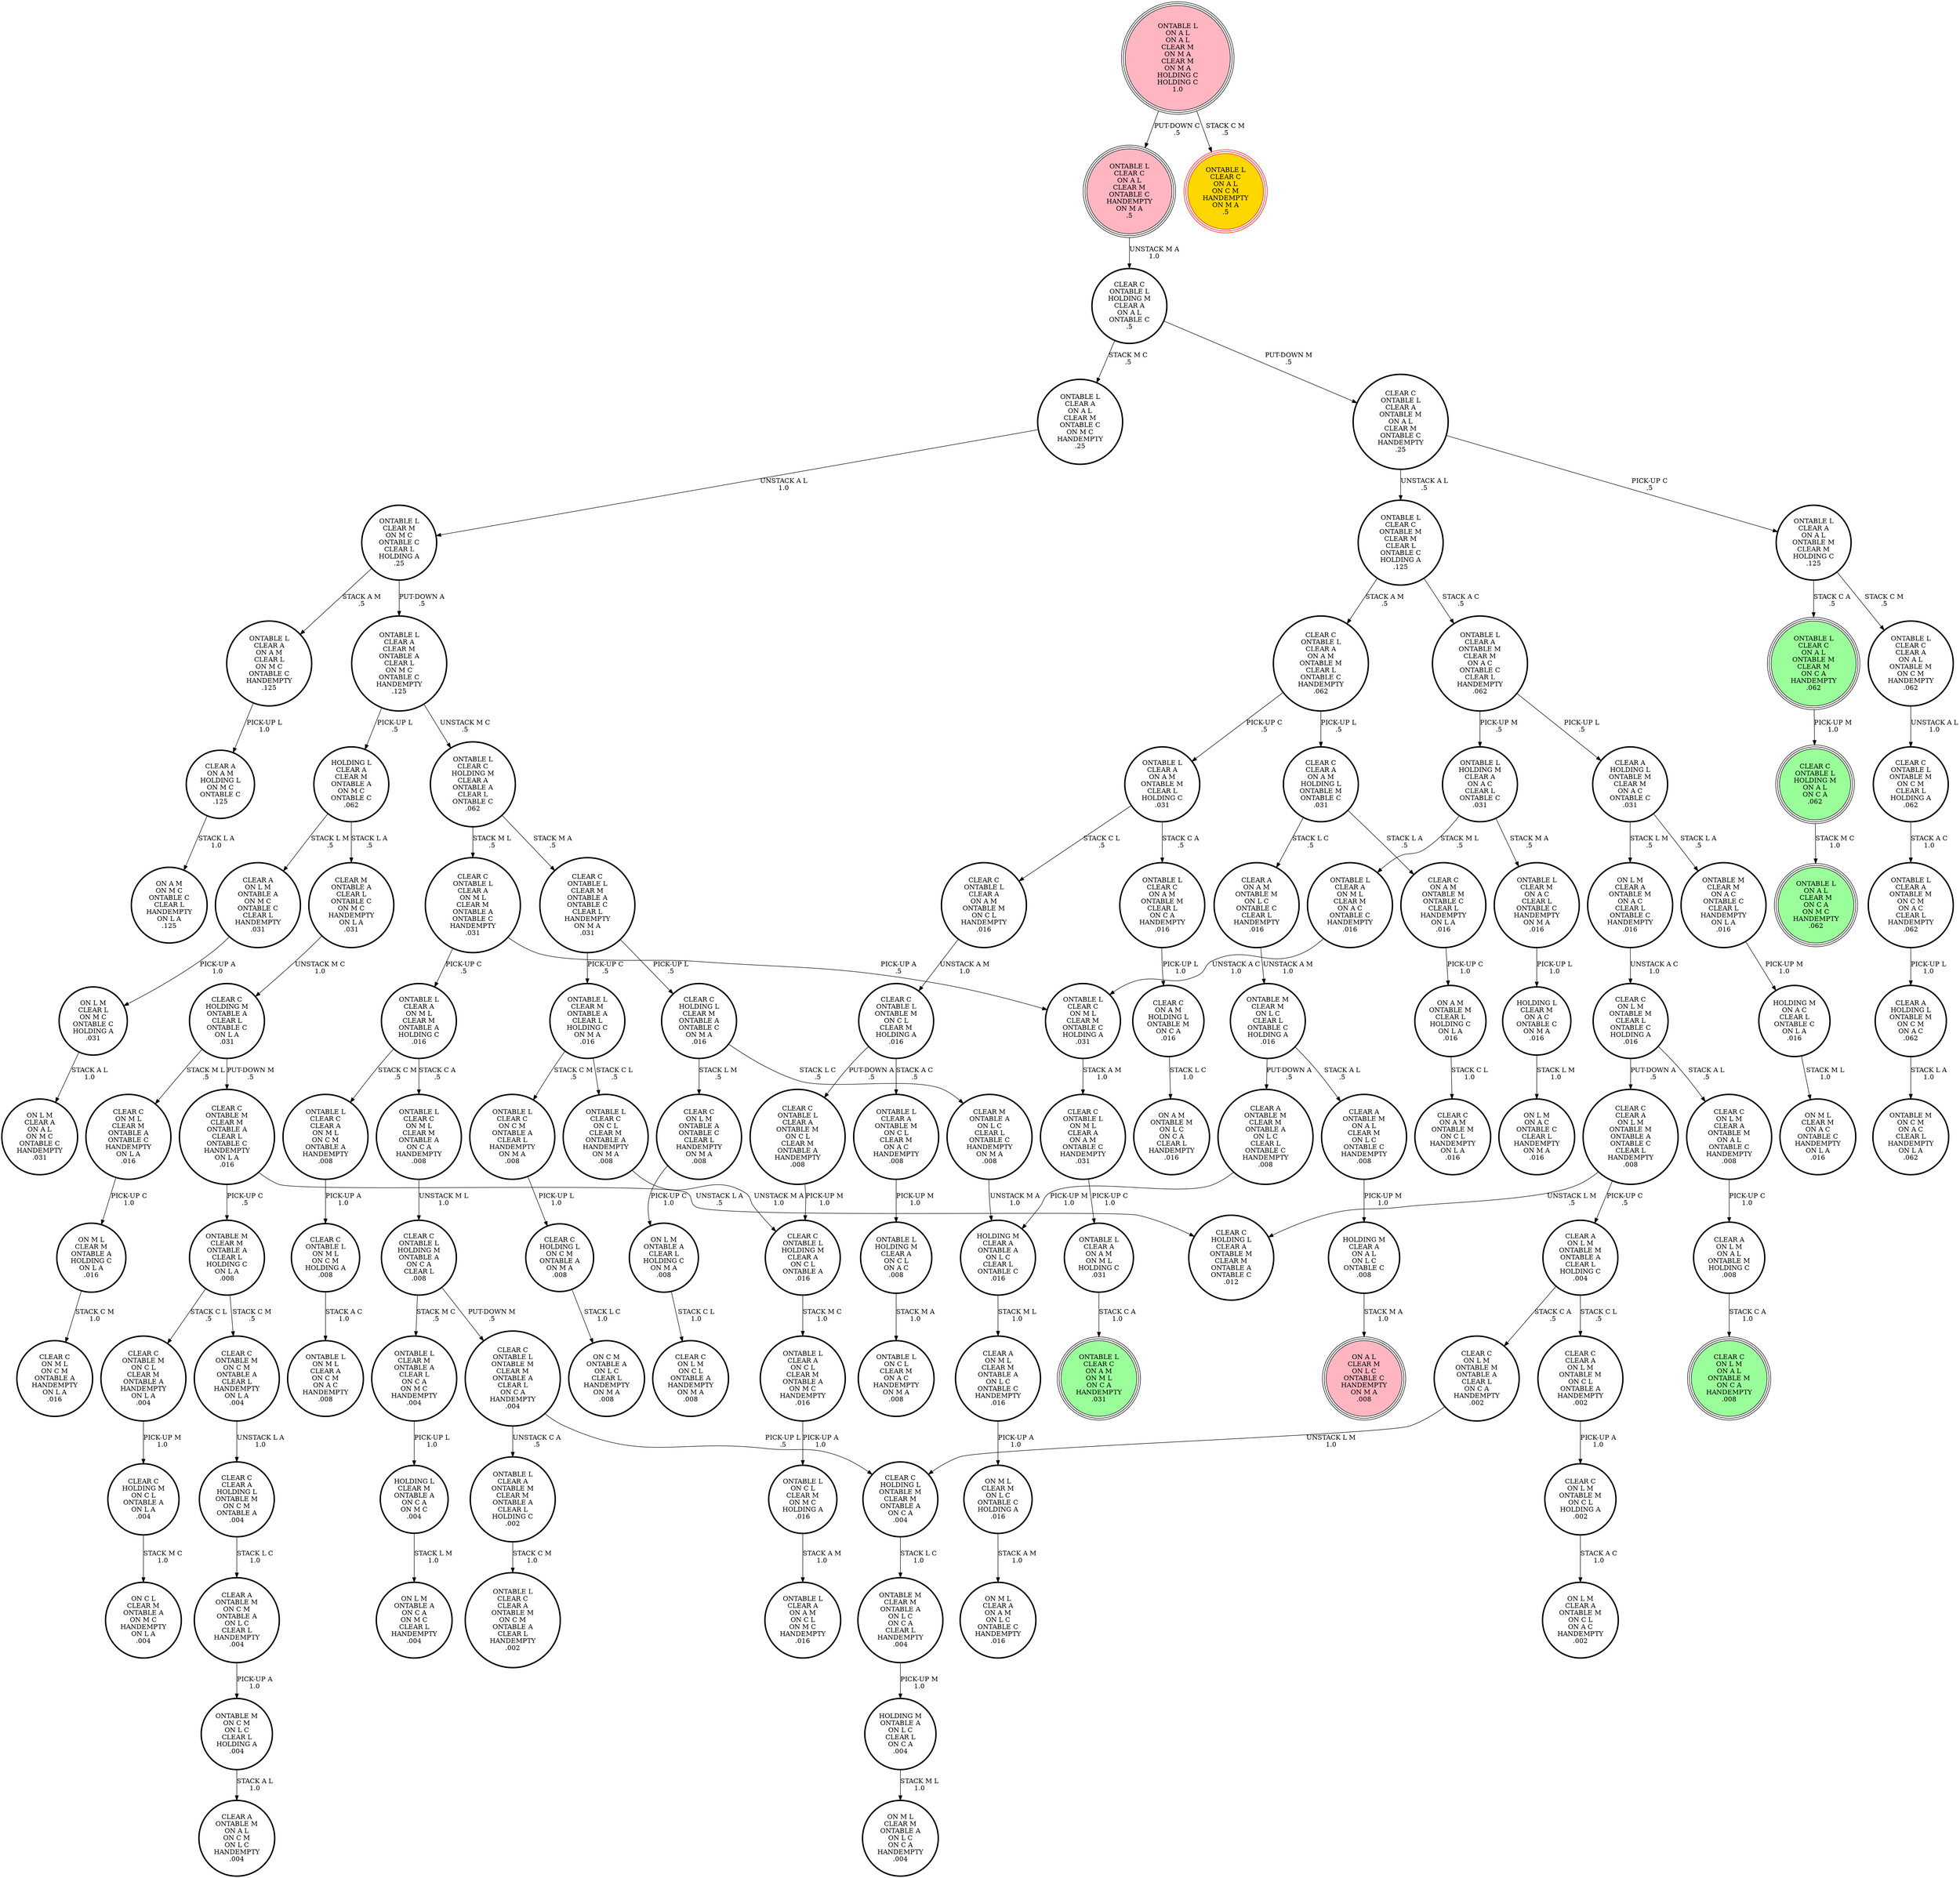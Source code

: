 digraph {
"ON L M\nONTABLE A\nCLEAR L\nHOLDING C\nON M A\n.008\n" -> "CLEAR C\nON L M\nON C L\nONTABLE A\nHANDEMPTY\nON M A\n.008\n"[label="STACK C L\n1.0\n"];
"CLEAR C\nONTABLE L\nHOLDING M\nONTABLE A\nON C A\nCLEAR L\n.008\n" -> "CLEAR C\nONTABLE L\nONTABLE M\nCLEAR M\nONTABLE A\nCLEAR L\nON C A\nHANDEMPTY\n.004\n"[label="PUT-DOWN M\n.5\n"];
"CLEAR C\nONTABLE L\nHOLDING M\nONTABLE A\nON C A\nCLEAR L\n.008\n" -> "ONTABLE L\nCLEAR M\nONTABLE A\nCLEAR L\nON C A\nON M C\nHANDEMPTY\n.004\n"[label="STACK M C\n.5\n"];
"ONTABLE M\nCLEAR M\nON L C\nCLEAR L\nONTABLE C\nHOLDING A\n.016\n" -> "CLEAR A\nONTABLE M\nCLEAR M\nONTABLE A\nON L C\nCLEAR L\nONTABLE C\nHANDEMPTY\n.008\n"[label="PUT-DOWN A\n.5\n"];
"ONTABLE M\nCLEAR M\nON L C\nCLEAR L\nONTABLE C\nHOLDING A\n.016\n" -> "CLEAR A\nONTABLE M\nON A L\nCLEAR M\nON L C\nONTABLE C\nHANDEMPTY\n.008\n"[label="STACK A L\n.5\n"];
"ONTABLE L\nCLEAR C\nCLEAR A\nON M L\nON C M\nONTABLE A\nHANDEMPTY\n.008\n" -> "CLEAR C\nONTABLE L\nON M L\nON C M\nHOLDING A\n.008\n"[label="PICK-UP A\n1.0\n"];
"CLEAR C\nONTABLE L\nHOLDING M\nCLEAR A\nON A L\nONTABLE C\n.5\n" -> "ONTABLE L\nCLEAR A\nON A L\nCLEAR M\nONTABLE C\nON M C\nHANDEMPTY\n.25\n"[label="STACK M C\n.5\n"];
"CLEAR C\nONTABLE L\nHOLDING M\nCLEAR A\nON A L\nONTABLE C\n.5\n" -> "CLEAR C\nONTABLE L\nCLEAR A\nONTABLE M\nON A L\nCLEAR M\nONTABLE C\nHANDEMPTY\n.25\n"[label="PUT-DOWN M\n.5\n"];
"CLEAR M\nONTABLE A\nCLEAR L\nONTABLE C\nON M C\nHANDEMPTY\nON L A\n.031\n" -> "CLEAR C\nHOLDING M\nONTABLE A\nCLEAR L\nONTABLE C\nON L A\n.031\n"[label="UNSTACK M C\n1.0\n"];
"CLEAR C\nONTABLE L\nCLEAR A\nON A M\nONTABLE M\nCLEAR L\nONTABLE C\nHANDEMPTY\n.062\n" -> "CLEAR C\nCLEAR A\nON A M\nHOLDING L\nONTABLE M\nONTABLE C\n.031\n"[label="PICK-UP L\n.5\n"];
"CLEAR C\nONTABLE L\nCLEAR A\nON A M\nONTABLE M\nCLEAR L\nONTABLE C\nHANDEMPTY\n.062\n" -> "ONTABLE L\nCLEAR A\nON A M\nONTABLE M\nCLEAR L\nHOLDING C\n.031\n"[label="PICK-UP C\n.5\n"];
"CLEAR C\nONTABLE L\nON M L\nON C M\nHOLDING A\n.008\n" -> "ONTABLE L\nON M L\nCLEAR A\nON C M\nON A C\nHANDEMPTY\n.008\n"[label="STACK A C\n1.0\n"];
"CLEAR C\nONTABLE L\nHOLDING M\nON A L\nON C A\n.062\n" -> "ONTABLE L\nON A L\nCLEAR M\nON C A\nON M C\nHANDEMPTY\n.062\n"[label="STACK M C\n1.0\n"];
"ONTABLE L\nCLEAR M\nON M C\nONTABLE C\nCLEAR L\nHOLDING A\n.25\n" -> "ONTABLE L\nCLEAR A\nON A M\nCLEAR L\nON M C\nONTABLE C\nHANDEMPTY\n.125\n"[label="STACK A M\n.5\n"];
"ONTABLE L\nCLEAR M\nON M C\nONTABLE C\nCLEAR L\nHOLDING A\n.25\n" -> "ONTABLE L\nCLEAR A\nCLEAR M\nONTABLE A\nCLEAR L\nON M C\nONTABLE C\nHANDEMPTY\n.125\n"[label="PUT-DOWN A\n.5\n"];
"ON A M\nONTABLE M\nCLEAR L\nHOLDING C\nON L A\n.016\n" -> "CLEAR C\nON A M\nONTABLE M\nON C L\nHANDEMPTY\nON L A\n.016\n"[label="STACK C L\n1.0\n"];
"CLEAR A\nHOLDING L\nONTABLE M\nCLEAR M\nON A C\nONTABLE C\n.031\n" -> "ON L M\nCLEAR A\nONTABLE M\nON A C\nCLEAR L\nONTABLE C\nHANDEMPTY\n.016\n"[label="STACK L M\n.5\n"];
"CLEAR A\nHOLDING L\nONTABLE M\nCLEAR M\nON A C\nONTABLE C\n.031\n" -> "ONTABLE M\nCLEAR M\nON A C\nONTABLE C\nCLEAR L\nHANDEMPTY\nON L A\n.016\n"[label="STACK L A\n.5\n"];
"CLEAR C\nONTABLE L\nCLEAR M\nONTABLE A\nONTABLE C\nCLEAR L\nHANDEMPTY\nON M A\n.031\n" -> "ONTABLE L\nCLEAR M\nONTABLE A\nCLEAR L\nHOLDING C\nON M A\n.016\n"[label="PICK-UP C\n.5\n"];
"CLEAR C\nONTABLE L\nCLEAR M\nONTABLE A\nONTABLE C\nCLEAR L\nHANDEMPTY\nON M A\n.031\n" -> "CLEAR C\nHOLDING L\nCLEAR M\nONTABLE A\nONTABLE C\nON M A\n.016\n"[label="PICK-UP L\n.5\n"];
"CLEAR C\nONTABLE L\nCLEAR A\nON M L\nCLEAR M\nONTABLE A\nONTABLE C\nHANDEMPTY\n.031\n" -> "ONTABLE L\nCLEAR A\nON M L\nCLEAR M\nONTABLE A\nHOLDING C\n.016\n"[label="PICK-UP C\n.5\n"];
"CLEAR C\nONTABLE L\nCLEAR A\nON M L\nCLEAR M\nONTABLE A\nONTABLE C\nHANDEMPTY\n.031\n" -> "ONTABLE L\nCLEAR C\nON M L\nCLEAR M\nONTABLE C\nHOLDING A\n.031\n"[label="PICK-UP A\n.5\n"];
"CLEAR C\nON M L\nCLEAR M\nONTABLE A\nONTABLE C\nHANDEMPTY\nON L A\n.016\n" -> "ON M L\nCLEAR M\nONTABLE A\nHOLDING C\nON L A\n.016\n"[label="PICK-UP C\n1.0\n"];
"HOLDING M\nON A C\nCLEAR L\nONTABLE C\nON L A\n.016\n" -> "ON M L\nCLEAR M\nON A C\nONTABLE C\nHANDEMPTY\nON L A\n.016\n"[label="STACK M L\n1.0\n"];
"ONTABLE L\nCLEAR A\nON A M\nCLEAR L\nON M C\nONTABLE C\nHANDEMPTY\n.125\n" -> "CLEAR A\nON A M\nHOLDING L\nON M C\nONTABLE C\n.125\n"[label="PICK-UP L\n1.0\n"];
"ON L M\nCLEAR L\nON M C\nONTABLE C\nHOLDING A\n.031\n" -> "ON L M\nCLEAR A\nON A L\nON M C\nONTABLE C\nHANDEMPTY\n.031\n"[label="STACK A L\n1.0\n"];
"ONTABLE M\nCLEAR M\nON A C\nONTABLE C\nCLEAR L\nHANDEMPTY\nON L A\n.016\n" -> "HOLDING M\nON A C\nCLEAR L\nONTABLE C\nON L A\n.016\n"[label="PICK-UP M\n1.0\n"];
"ONTABLE L\nHOLDING M\nCLEAR A\nON A C\nCLEAR L\nONTABLE C\n.031\n" -> "ONTABLE L\nCLEAR M\nON A C\nCLEAR L\nONTABLE C\nHANDEMPTY\nON M A\n.016\n"[label="STACK M A\n.5\n"];
"ONTABLE L\nHOLDING M\nCLEAR A\nON A C\nCLEAR L\nONTABLE C\n.031\n" -> "ONTABLE L\nCLEAR A\nON M L\nCLEAR M\nON A C\nONTABLE C\nHANDEMPTY\n.016\n"[label="STACK M L\n.5\n"];
"CLEAR C\nONTABLE L\nCLEAR A\nONTABLE M\nON A L\nCLEAR M\nONTABLE C\nHANDEMPTY\n.25\n" -> "ONTABLE L\nCLEAR A\nON A L\nONTABLE M\nCLEAR M\nHOLDING C\n.125\n"[label="PICK-UP C\n.5\n"];
"CLEAR C\nONTABLE L\nCLEAR A\nONTABLE M\nON A L\nCLEAR M\nONTABLE C\nHANDEMPTY\n.25\n" -> "ONTABLE L\nCLEAR C\nONTABLE M\nCLEAR M\nCLEAR L\nONTABLE C\nHOLDING A\n.125\n"[label="UNSTACK A L\n.5\n"];
"ONTABLE L\nCLEAR A\nONTABLE M\nON C L\nCLEAR M\nON A C\nHANDEMPTY\n.008\n" -> "ONTABLE L\nHOLDING M\nCLEAR A\nON C L\nON A C\n.008\n"[label="PICK-UP M\n1.0\n"];
"ONTABLE L\nCLEAR A\nON A M\nON M L\nHOLDING C\n.031\n" -> "ONTABLE L\nCLEAR C\nON A M\nON M L\nON C A\nHANDEMPTY\n.031\n"[label="STACK C A\n1.0\n"];
"CLEAR C\nON L M\nONTABLE M\nCLEAR L\nONTABLE C\nHOLDING A\n.016\n" -> "CLEAR C\nCLEAR A\nON L M\nONTABLE M\nONTABLE A\nONTABLE C\nCLEAR L\nHANDEMPTY\n.008\n"[label="PUT-DOWN A\n.5\n"];
"CLEAR C\nON L M\nONTABLE M\nCLEAR L\nONTABLE C\nHOLDING A\n.016\n" -> "CLEAR C\nON L M\nCLEAR A\nONTABLE M\nON A L\nONTABLE C\nHANDEMPTY\n.008\n"[label="STACK A L\n.5\n"];
"CLEAR A\nON A M\nHOLDING L\nON M C\nONTABLE C\n.125\n" -> "ON A M\nON M C\nONTABLE C\nCLEAR L\nHANDEMPTY\nON L A\n.125\n"[label="STACK L A\n1.0\n"];
"CLEAR C\nCLEAR A\nON L M\nONTABLE M\nONTABLE A\nONTABLE C\nCLEAR L\nHANDEMPTY\n.008\n" -> "CLEAR C\nHOLDING L\nCLEAR A\nONTABLE M\nCLEAR M\nONTABLE A\nONTABLE C\n.012\n"[label="UNSTACK L M\n.5\n"];
"CLEAR C\nCLEAR A\nON L M\nONTABLE M\nONTABLE A\nONTABLE C\nCLEAR L\nHANDEMPTY\n.008\n" -> "CLEAR A\nON L M\nONTABLE M\nONTABLE A\nCLEAR L\nHOLDING C\n.004\n"[label="PICK-UP C\n.5\n"];
"ONTABLE L\nCLEAR C\nON M L\nCLEAR M\nONTABLE A\nON C A\nHANDEMPTY\n.008\n" -> "CLEAR C\nONTABLE L\nHOLDING M\nONTABLE A\nON C A\nCLEAR L\n.008\n"[label="UNSTACK M L\n1.0\n"];
"HOLDING M\nCLEAR A\nONTABLE A\nON L C\nCLEAR L\nONTABLE C\n.016\n" -> "CLEAR A\nON M L\nCLEAR M\nONTABLE A\nON L C\nONTABLE C\nHANDEMPTY\n.016\n"[label="STACK M L\n1.0\n"];
"ONTABLE L\nCLEAR A\nON M L\nCLEAR M\nON A C\nONTABLE C\nHANDEMPTY\n.016\n" -> "ONTABLE L\nCLEAR C\nON M L\nCLEAR M\nONTABLE C\nHOLDING A\n.031\n"[label="UNSTACK A C\n1.0\n"];
"CLEAR A\nON L M\nONTABLE A\nON M C\nONTABLE C\nCLEAR L\nHANDEMPTY\n.031\n" -> "ON L M\nCLEAR L\nON M C\nONTABLE C\nHOLDING A\n.031\n"[label="PICK-UP A\n1.0\n"];
"CLEAR C\nHOLDING L\nON C M\nONTABLE A\nON M A\n.008\n" -> "ON C M\nONTABLE A\nON L C\nCLEAR L\nHANDEMPTY\nON M A\n.008\n"[label="STACK L C\n1.0\n"];
"CLEAR C\nON A M\nONTABLE M\nONTABLE C\nCLEAR L\nHANDEMPTY\nON L A\n.016\n" -> "ON A M\nONTABLE M\nCLEAR L\nHOLDING C\nON L A\n.016\n"[label="PICK-UP C\n1.0\n"];
"CLEAR C\nCLEAR A\nON L M\nONTABLE M\nON C L\nONTABLE A\nHANDEMPTY\n.002\n" -> "CLEAR C\nON L M\nONTABLE M\nON C L\nHOLDING A\n.002\n"[label="PICK-UP A\n1.0\n"];
"ON L M\nCLEAR A\nONTABLE M\nON A C\nCLEAR L\nONTABLE C\nHANDEMPTY\n.016\n" -> "CLEAR C\nON L M\nONTABLE M\nCLEAR L\nONTABLE C\nHOLDING A\n.016\n"[label="UNSTACK A C\n1.0\n"];
"CLEAR C\nON L M\nCLEAR A\nONTABLE M\nON A L\nONTABLE C\nHANDEMPTY\n.008\n" -> "CLEAR A\nON L M\nON A L\nONTABLE M\nHOLDING C\n.008\n"[label="PICK-UP C\n1.0\n"];
"ONTABLE M\nCLEAR M\nONTABLE A\nCLEAR L\nHOLDING C\nON L A\n.008\n" -> "CLEAR C\nONTABLE M\nON C M\nONTABLE A\nCLEAR L\nHANDEMPTY\nON L A\n.004\n"[label="STACK C M\n.5\n"];
"ONTABLE M\nCLEAR M\nONTABLE A\nCLEAR L\nHOLDING C\nON L A\n.008\n" -> "CLEAR C\nONTABLE M\nON C L\nCLEAR M\nONTABLE A\nHANDEMPTY\nON L A\n.004\n"[label="STACK C L\n.5\n"];
"CLEAR C\nONTABLE L\nONTABLE M\nCLEAR M\nONTABLE A\nCLEAR L\nON C A\nHANDEMPTY\n.004\n" -> "ONTABLE L\nCLEAR A\nONTABLE M\nCLEAR M\nONTABLE A\nCLEAR L\nHOLDING C\n.002\n"[label="UNSTACK C A\n.5\n"];
"CLEAR C\nONTABLE L\nONTABLE M\nCLEAR M\nONTABLE A\nCLEAR L\nON C A\nHANDEMPTY\n.004\n" -> "CLEAR C\nHOLDING L\nONTABLE M\nCLEAR M\nONTABLE A\nON C A\n.004\n"[label="PICK-UP L\n.5\n"];
"ONTABLE L\nCLEAR C\nON A L\nONTABLE M\nCLEAR M\nON C A\nHANDEMPTY\n.062\n" -> "CLEAR C\nONTABLE L\nHOLDING M\nON A L\nON C A\n.062\n"[label="PICK-UP M\n1.0\n"];
"CLEAR C\nONTABLE L\nHOLDING M\nCLEAR A\nON C L\nONTABLE A\n.016\n" -> "ONTABLE L\nCLEAR A\nON C L\nCLEAR M\nONTABLE A\nON M C\nHANDEMPTY\n.016\n"[label="STACK M C\n1.0\n"];
"HOLDING L\nCLEAR M\nONTABLE A\nON C A\nON M C\n.004\n" -> "ON L M\nONTABLE A\nON C A\nON M C\nCLEAR L\nHANDEMPTY\n.004\n"[label="STACK L M\n1.0\n"];
"CLEAR C\nONTABLE L\nON M L\nCLEAR A\nON A M\nONTABLE C\nHANDEMPTY\n.031\n" -> "ONTABLE L\nCLEAR A\nON A M\nON M L\nHOLDING C\n.031\n"[label="PICK-UP C\n1.0\n"];
"CLEAR A\nONTABLE M\nON C M\nONTABLE A\nON L C\nCLEAR L\nHANDEMPTY\n.004\n" -> "ONTABLE M\nON C M\nON L C\nCLEAR L\nHOLDING A\n.004\n"[label="PICK-UP A\n1.0\n"];
"CLEAR C\nHOLDING M\nON C L\nONTABLE A\nON L A\n.004\n" -> "ON C L\nCLEAR M\nONTABLE A\nON M C\nHANDEMPTY\nON L A\n.004\n"[label="STACK M C\n1.0\n"];
"CLEAR C\nCLEAR A\nHOLDING L\nONTABLE M\nON C M\nONTABLE A\n.004\n" -> "CLEAR A\nONTABLE M\nON C M\nONTABLE A\nON L C\nCLEAR L\nHANDEMPTY\n.004\n"[label="STACK L C\n1.0\n"];
"CLEAR C\nONTABLE M\nON C M\nONTABLE A\nCLEAR L\nHANDEMPTY\nON L A\n.004\n" -> "CLEAR C\nCLEAR A\nHOLDING L\nONTABLE M\nON C M\nONTABLE A\n.004\n"[label="UNSTACK L A\n1.0\n"];
"ONTABLE L\nCLEAR C\nCLEAR A\nON A L\nONTABLE M\nON C M\nHANDEMPTY\n.062\n" -> "CLEAR C\nONTABLE L\nONTABLE M\nON C M\nCLEAR L\nHOLDING A\n.062\n"[label="UNSTACK A L\n1.0\n"];
"ONTABLE L\nCLEAR C\nON A M\nONTABLE M\nCLEAR L\nON C A\nHANDEMPTY\n.016\n" -> "CLEAR C\nON A M\nHOLDING L\nONTABLE M\nON C A\n.016\n"[label="PICK-UP L\n1.0\n"];
"ONTABLE M\nON C M\nON L C\nCLEAR L\nHOLDING A\n.004\n" -> "CLEAR A\nONTABLE M\nON A L\nON C M\nON L C\nHANDEMPTY\n.004\n"[label="STACK A L\n1.0\n"];
"CLEAR C\nON L M\nONTABLE M\nON C L\nHOLDING A\n.002\n" -> "ON L M\nCLEAR A\nONTABLE M\nON C L\nON A C\nHANDEMPTY\n.002\n"[label="STACK A C\n1.0\n"];
"HOLDING L\nCLEAR A\nCLEAR M\nONTABLE A\nON M C\nONTABLE C\n.062\n" -> "CLEAR A\nON L M\nONTABLE A\nON M C\nONTABLE C\nCLEAR L\nHANDEMPTY\n.031\n"[label="STACK L M\n.5\n"];
"HOLDING L\nCLEAR A\nCLEAR M\nONTABLE A\nON M C\nONTABLE C\n.062\n" -> "CLEAR M\nONTABLE A\nCLEAR L\nONTABLE C\nON M C\nHANDEMPTY\nON L A\n.031\n"[label="STACK L A\n.5\n"];
"CLEAR C\nONTABLE L\nONTABLE M\nON C L\nCLEAR M\nHOLDING A\n.016\n" -> "ONTABLE L\nCLEAR A\nONTABLE M\nON C L\nCLEAR M\nON A C\nHANDEMPTY\n.008\n"[label="STACK A C\n.5\n"];
"CLEAR C\nONTABLE L\nONTABLE M\nON C L\nCLEAR M\nHOLDING A\n.016\n" -> "CLEAR C\nONTABLE L\nCLEAR A\nONTABLE M\nON C L\nCLEAR M\nONTABLE A\nHANDEMPTY\n.008\n"[label="PUT-DOWN A\n.5\n"];
"ONTABLE L\nCLEAR C\nON C L\nCLEAR M\nONTABLE A\nHANDEMPTY\nON M A\n.008\n" -> "CLEAR C\nONTABLE L\nHOLDING M\nCLEAR A\nON C L\nONTABLE A\n.016\n"[label="UNSTACK M A\n1.0\n"];
"CLEAR C\nON A M\nHOLDING L\nONTABLE M\nON C A\n.016\n" -> "ON A M\nONTABLE M\nON L C\nON C A\nCLEAR L\nHANDEMPTY\n.016\n"[label="STACK L C\n1.0\n"];
"ONTABLE L\nCLEAR A\nCLEAR M\nONTABLE A\nCLEAR L\nON M C\nONTABLE C\nHANDEMPTY\n.125\n" -> "HOLDING L\nCLEAR A\nCLEAR M\nONTABLE A\nON M C\nONTABLE C\n.062\n"[label="PICK-UP L\n.5\n"];
"ONTABLE L\nCLEAR A\nCLEAR M\nONTABLE A\nCLEAR L\nON M C\nONTABLE C\nHANDEMPTY\n.125\n" -> "ONTABLE L\nCLEAR C\nHOLDING M\nCLEAR A\nONTABLE A\nCLEAR L\nONTABLE C\n.062\n"[label="UNSTACK M C\n.5\n"];
"ONTABLE L\nON C L\nCLEAR M\nON M C\nHOLDING A\n.016\n" -> "ONTABLE L\nCLEAR A\nON A M\nON C L\nON M C\nHANDEMPTY\n.016\n"[label="STACK A M\n1.0\n"];
"ONTABLE L\nCLEAR C\nHOLDING M\nCLEAR A\nONTABLE A\nCLEAR L\nONTABLE C\n.062\n" -> "CLEAR C\nONTABLE L\nCLEAR M\nONTABLE A\nONTABLE C\nCLEAR L\nHANDEMPTY\nON M A\n.031\n"[label="STACK M A\n.5\n"];
"ONTABLE L\nCLEAR C\nHOLDING M\nCLEAR A\nONTABLE A\nCLEAR L\nONTABLE C\n.062\n" -> "CLEAR C\nONTABLE L\nCLEAR A\nON M L\nCLEAR M\nONTABLE A\nONTABLE C\nHANDEMPTY\n.031\n"[label="STACK M L\n.5\n"];
"ONTABLE L\nCLEAR A\nON A L\nONTABLE M\nCLEAR M\nHOLDING C\n.125\n" -> "ONTABLE L\nCLEAR C\nON A L\nONTABLE M\nCLEAR M\nON C A\nHANDEMPTY\n.062\n"[label="STACK C A\n.5\n"];
"ONTABLE L\nCLEAR A\nON A L\nONTABLE M\nCLEAR M\nHOLDING C\n.125\n" -> "ONTABLE L\nCLEAR C\nCLEAR A\nON A L\nONTABLE M\nON C M\nHANDEMPTY\n.062\n"[label="STACK C M\n.5\n"];
"ON M L\nCLEAR M\nON L C\nONTABLE C\nHOLDING A\n.016\n" -> "ON M L\nCLEAR A\nON A M\nON L C\nONTABLE C\nHANDEMPTY\n.016\n"[label="STACK A M\n1.0\n"];
"ONTABLE L\nCLEAR M\nONTABLE A\nCLEAR L\nHOLDING C\nON M A\n.016\n" -> "ONTABLE L\nCLEAR C\nON C M\nONTABLE A\nCLEAR L\nHANDEMPTY\nON M A\n.008\n"[label="STACK C M\n.5\n"];
"ONTABLE L\nCLEAR M\nONTABLE A\nCLEAR L\nHOLDING C\nON M A\n.016\n" -> "ONTABLE L\nCLEAR C\nON C L\nCLEAR M\nONTABLE A\nHANDEMPTY\nON M A\n.008\n"[label="STACK C L\n.5\n"];
"ONTABLE M\nCLEAR M\nONTABLE A\nON L C\nON C A\nCLEAR L\nHANDEMPTY\n.004\n" -> "HOLDING M\nONTABLE A\nON L C\nCLEAR L\nON C A\n.004\n"[label="PICK-UP M\n1.0\n"];
"CLEAR C\nONTABLE M\nCLEAR M\nONTABLE A\nCLEAR L\nONTABLE C\nHANDEMPTY\nON L A\n.016\n" -> "ONTABLE M\nCLEAR M\nONTABLE A\nCLEAR L\nHOLDING C\nON L A\n.008\n"[label="PICK-UP C\n.5\n"];
"CLEAR C\nONTABLE M\nCLEAR M\nONTABLE A\nCLEAR L\nONTABLE C\nHANDEMPTY\nON L A\n.016\n" -> "CLEAR C\nHOLDING L\nCLEAR A\nONTABLE M\nCLEAR M\nONTABLE A\nONTABLE C\n.012\n"[label="UNSTACK L A\n.5\n"];
"ONTABLE L\nCLEAR A\nON C L\nCLEAR M\nONTABLE A\nON M C\nHANDEMPTY\n.016\n" -> "ONTABLE L\nON C L\nCLEAR M\nON M C\nHOLDING A\n.016\n"[label="PICK-UP A\n1.0\n"];
"CLEAR A\nON L M\nON A L\nONTABLE M\nHOLDING C\n.008\n" -> "CLEAR C\nON L M\nON A L\nONTABLE M\nON C A\nHANDEMPTY\n.008\n"[label="STACK C A\n1.0\n"];
"HOLDING L\nCLEAR M\nON A C\nONTABLE C\nON M A\n.016\n" -> "ON L M\nON A C\nONTABLE C\nCLEAR L\nHANDEMPTY\nON M A\n.016\n"[label="STACK L M\n1.0\n"];
"CLEAR C\nCLEAR A\nON A M\nHOLDING L\nONTABLE M\nONTABLE C\n.031\n" -> "CLEAR C\nON A M\nONTABLE M\nONTABLE C\nCLEAR L\nHANDEMPTY\nON L A\n.016\n"[label="STACK L A\n.5\n"];
"CLEAR C\nCLEAR A\nON A M\nHOLDING L\nONTABLE M\nONTABLE C\n.031\n" -> "CLEAR A\nON A M\nONTABLE M\nON L C\nONTABLE C\nCLEAR L\nHANDEMPTY\n.016\n"[label="STACK L C\n.5\n"];
"CLEAR A\nONTABLE M\nON A L\nCLEAR M\nON L C\nONTABLE C\nHANDEMPTY\n.008\n" -> "HOLDING M\nCLEAR A\nON A L\nON L C\nONTABLE C\n.008\n"[label="PICK-UP M\n1.0\n"];
"HOLDING M\nONTABLE A\nON L C\nCLEAR L\nON C A\n.004\n" -> "ON M L\nCLEAR M\nONTABLE A\nON L C\nON C A\nHANDEMPTY\n.004\n"[label="STACK M L\n1.0\n"];
"ONTABLE L\nCLEAR A\nONTABLE M\nCLEAR M\nON A C\nONTABLE C\nCLEAR L\nHANDEMPTY\n.062\n" -> "CLEAR A\nHOLDING L\nONTABLE M\nCLEAR M\nON A C\nONTABLE C\n.031\n"[label="PICK-UP L\n.5\n"];
"ONTABLE L\nCLEAR A\nONTABLE M\nCLEAR M\nON A C\nONTABLE C\nCLEAR L\nHANDEMPTY\n.062\n" -> "ONTABLE L\nHOLDING M\nCLEAR A\nON A C\nCLEAR L\nONTABLE C\n.031\n"[label="PICK-UP M\n.5\n"];
"ONTABLE L\nCLEAR A\nONTABLE M\nON C M\nON A C\nCLEAR L\nHANDEMPTY\n.062\n" -> "CLEAR A\nHOLDING L\nONTABLE M\nON C M\nON A C\n.062\n"[label="PICK-UP L\n1.0\n"];
"CLEAR A\nONTABLE M\nCLEAR M\nONTABLE A\nON L C\nCLEAR L\nONTABLE C\nHANDEMPTY\n.008\n" -> "HOLDING M\nCLEAR A\nONTABLE A\nON L C\nCLEAR L\nONTABLE C\n.016\n"[label="PICK-UP M\n1.0\n"];
"CLEAR A\nON M L\nCLEAR M\nONTABLE A\nON L C\nONTABLE C\nHANDEMPTY\n.016\n" -> "ON M L\nCLEAR M\nON L C\nONTABLE C\nHOLDING A\n.016\n"[label="PICK-UP A\n1.0\n"];
"ONTABLE L\nCLEAR C\nONTABLE M\nCLEAR M\nCLEAR L\nONTABLE C\nHOLDING A\n.125\n" -> "CLEAR C\nONTABLE L\nCLEAR A\nON A M\nONTABLE M\nCLEAR L\nONTABLE C\nHANDEMPTY\n.062\n"[label="STACK A M\n.5\n"];
"ONTABLE L\nCLEAR C\nONTABLE M\nCLEAR M\nCLEAR L\nONTABLE C\nHOLDING A\n.125\n" -> "ONTABLE L\nCLEAR A\nONTABLE M\nCLEAR M\nON A C\nONTABLE C\nCLEAR L\nHANDEMPTY\n.062\n"[label="STACK A C\n.5\n"];
"HOLDING M\nCLEAR A\nON A L\nON L C\nONTABLE C\n.008\n" -> "ON A L\nCLEAR M\nON L C\nONTABLE C\nHANDEMPTY\nON M A\n.008\n"[label="STACK M A\n1.0\n"];
"ONTABLE L\nCLEAR C\nON A L\nCLEAR M\nONTABLE C\nHANDEMPTY\nON M A\n.5\n" -> "CLEAR C\nONTABLE L\nHOLDING M\nCLEAR A\nON A L\nONTABLE C\n.5\n"[label="UNSTACK M A\n1.0\n"];
"ONTABLE L\nCLEAR C\nON M L\nCLEAR M\nONTABLE C\nHOLDING A\n.031\n" -> "CLEAR C\nONTABLE L\nON M L\nCLEAR A\nON A M\nONTABLE C\nHANDEMPTY\n.031\n"[label="STACK A M\n1.0\n"];
"CLEAR M\nONTABLE A\nON L C\nCLEAR L\nONTABLE C\nHANDEMPTY\nON M A\n.008\n" -> "HOLDING M\nCLEAR A\nONTABLE A\nON L C\nCLEAR L\nONTABLE C\n.016\n"[label="UNSTACK M A\n1.0\n"];
"CLEAR C\nON L M\nONTABLE M\nONTABLE A\nCLEAR L\nON C A\nHANDEMPTY\n.002\n" -> "CLEAR C\nHOLDING L\nONTABLE M\nCLEAR M\nONTABLE A\nON C A\n.004\n"[label="UNSTACK L M\n1.0\n"];
"ONTABLE L\nON A L\nON A L\nCLEAR M\nON M A\nCLEAR M\nON M A\nHOLDING C\nHOLDING C\n1.0\n" -> "ONTABLE L\nCLEAR C\nON A L\nON C M\nHANDEMPTY\nON M A\n.5\n"[label="STACK C M\n.5\n"];
"ONTABLE L\nON A L\nON A L\nCLEAR M\nON M A\nCLEAR M\nON M A\nHOLDING C\nHOLDING C\n1.0\n" -> "ONTABLE L\nCLEAR C\nON A L\nCLEAR M\nONTABLE C\nHANDEMPTY\nON M A\n.5\n"[label="PUT-DOWN C\n.5\n"];
"CLEAR C\nONTABLE M\nON C L\nCLEAR M\nONTABLE A\nHANDEMPTY\nON L A\n.004\n" -> "CLEAR C\nHOLDING M\nON C L\nONTABLE A\nON L A\n.004\n"[label="PICK-UP M\n1.0\n"];
"CLEAR A\nON A M\nONTABLE M\nON L C\nONTABLE C\nCLEAR L\nHANDEMPTY\n.016\n" -> "ONTABLE M\nCLEAR M\nON L C\nCLEAR L\nONTABLE C\nHOLDING A\n.016\n"[label="UNSTACK A M\n1.0\n"];
"CLEAR C\nONTABLE L\nONTABLE M\nON C M\nCLEAR L\nHOLDING A\n.062\n" -> "ONTABLE L\nCLEAR A\nONTABLE M\nON C M\nON A C\nCLEAR L\nHANDEMPTY\n.062\n"[label="STACK A C\n1.0\n"];
"ONTABLE L\nCLEAR M\nONTABLE A\nCLEAR L\nON C A\nON M C\nHANDEMPTY\n.004\n" -> "HOLDING L\nCLEAR M\nONTABLE A\nON C A\nON M C\n.004\n"[label="PICK-UP L\n1.0\n"];
"ONTABLE L\nCLEAR A\nON M L\nCLEAR M\nONTABLE A\nHOLDING C\n.016\n" -> "ONTABLE L\nCLEAR C\nCLEAR A\nON M L\nON C M\nONTABLE A\nHANDEMPTY\n.008\n"[label="STACK C M\n.5\n"];
"ONTABLE L\nCLEAR A\nON M L\nCLEAR M\nONTABLE A\nHOLDING C\n.016\n" -> "ONTABLE L\nCLEAR C\nON M L\nCLEAR M\nONTABLE A\nON C A\nHANDEMPTY\n.008\n"[label="STACK C A\n.5\n"];
"ONTABLE L\nHOLDING M\nCLEAR A\nON C L\nON A C\n.008\n" -> "ONTABLE L\nON C L\nCLEAR M\nON A C\nHANDEMPTY\nON M A\n.008\n"[label="STACK M A\n1.0\n"];
"CLEAR C\nONTABLE L\nCLEAR A\nONTABLE M\nON C L\nCLEAR M\nONTABLE A\nHANDEMPTY\n.008\n" -> "CLEAR C\nONTABLE L\nHOLDING M\nCLEAR A\nON C L\nONTABLE A\n.016\n"[label="PICK-UP M\n1.0\n"];
"CLEAR A\nON L M\nONTABLE M\nONTABLE A\nCLEAR L\nHOLDING C\n.004\n" -> "CLEAR C\nON L M\nONTABLE M\nONTABLE A\nCLEAR L\nON C A\nHANDEMPTY\n.002\n"[label="STACK C A\n.5\n"];
"CLEAR A\nON L M\nONTABLE M\nONTABLE A\nCLEAR L\nHOLDING C\n.004\n" -> "CLEAR C\nCLEAR A\nON L M\nONTABLE M\nON C L\nONTABLE A\nHANDEMPTY\n.002\n"[label="STACK C L\n.5\n"];
"ONTABLE L\nCLEAR M\nON A C\nCLEAR L\nONTABLE C\nHANDEMPTY\nON M A\n.016\n" -> "HOLDING L\nCLEAR M\nON A C\nONTABLE C\nON M A\n.016\n"[label="PICK-UP L\n1.0\n"];
"CLEAR A\nHOLDING L\nONTABLE M\nON C M\nON A C\n.062\n" -> "ONTABLE M\nON C M\nON A C\nCLEAR L\nHANDEMPTY\nON L A\n.062\n"[label="STACK L A\n1.0\n"];
"ONTABLE L\nCLEAR A\nON A L\nCLEAR M\nONTABLE C\nON M C\nHANDEMPTY\n.25\n" -> "ONTABLE L\nCLEAR M\nON M C\nONTABLE C\nCLEAR L\nHOLDING A\n.25\n"[label="UNSTACK A L\n1.0\n"];
"ONTABLE L\nCLEAR A\nONTABLE M\nCLEAR M\nONTABLE A\nCLEAR L\nHOLDING C\n.002\n" -> "ONTABLE L\nCLEAR C\nCLEAR A\nONTABLE M\nON C M\nONTABLE A\nCLEAR L\nHANDEMPTY\n.002\n"[label="STACK C M\n1.0\n"];
"CLEAR C\nHOLDING L\nONTABLE M\nCLEAR M\nONTABLE A\nON C A\n.004\n" -> "ONTABLE M\nCLEAR M\nONTABLE A\nON L C\nON C A\nCLEAR L\nHANDEMPTY\n.004\n"[label="STACK L C\n1.0\n"];
"ONTABLE L\nCLEAR A\nON A M\nONTABLE M\nCLEAR L\nHOLDING C\n.031\n" -> "ONTABLE L\nCLEAR C\nON A M\nONTABLE M\nCLEAR L\nON C A\nHANDEMPTY\n.016\n"[label="STACK C A\n.5\n"];
"ONTABLE L\nCLEAR A\nON A M\nONTABLE M\nCLEAR L\nHOLDING C\n.031\n" -> "CLEAR C\nONTABLE L\nCLEAR A\nON A M\nONTABLE M\nON C L\nHANDEMPTY\n.016\n"[label="STACK C L\n.5\n"];
"CLEAR C\nONTABLE L\nCLEAR A\nON A M\nONTABLE M\nON C L\nHANDEMPTY\n.016\n" -> "CLEAR C\nONTABLE L\nONTABLE M\nON C L\nCLEAR M\nHOLDING A\n.016\n"[label="UNSTACK A M\n1.0\n"];
"CLEAR C\nON L M\nONTABLE A\nONTABLE C\nCLEAR L\nHANDEMPTY\nON M A\n.008\n" -> "ON L M\nONTABLE A\nCLEAR L\nHOLDING C\nON M A\n.008\n"[label="PICK-UP C\n1.0\n"];
"ONTABLE L\nCLEAR C\nON C M\nONTABLE A\nCLEAR L\nHANDEMPTY\nON M A\n.008\n" -> "CLEAR C\nHOLDING L\nON C M\nONTABLE A\nON M A\n.008\n"[label="PICK-UP L\n1.0\n"];
"ON M L\nCLEAR M\nONTABLE A\nHOLDING C\nON L A\n.016\n" -> "CLEAR C\nON M L\nON C M\nONTABLE A\nHANDEMPTY\nON L A\n.016\n"[label="STACK C M\n1.0\n"];
"CLEAR C\nHOLDING M\nONTABLE A\nCLEAR L\nONTABLE C\nON L A\n.031\n" -> "CLEAR C\nONTABLE M\nCLEAR M\nONTABLE A\nCLEAR L\nONTABLE C\nHANDEMPTY\nON L A\n.016\n"[label="PUT-DOWN M\n.5\n"];
"CLEAR C\nHOLDING M\nONTABLE A\nCLEAR L\nONTABLE C\nON L A\n.031\n" -> "CLEAR C\nON M L\nCLEAR M\nONTABLE A\nONTABLE C\nHANDEMPTY\nON L A\n.016\n"[label="STACK M L\n.5\n"];
"CLEAR C\nHOLDING L\nCLEAR M\nONTABLE A\nONTABLE C\nON M A\n.016\n" -> "CLEAR C\nON L M\nONTABLE A\nONTABLE C\nCLEAR L\nHANDEMPTY\nON M A\n.008\n"[label="STACK L M\n.5\n"];
"CLEAR C\nHOLDING L\nCLEAR M\nONTABLE A\nONTABLE C\nON M A\n.016\n" -> "CLEAR M\nONTABLE A\nON L C\nCLEAR L\nONTABLE C\nHANDEMPTY\nON M A\n.008\n"[label="STACK L C\n.5\n"];
"ONTABLE L\nCLEAR C\nON A L\nON C M\nHANDEMPTY\nON M A\n.5\n" [shape=circle, style=filled color=red, fillcolor=gold, peripheries=3];
"CLEAR C\nON L M\nON C L\nONTABLE A\nHANDEMPTY\nON M A\n.008\n" [shape=circle, penwidth=3];
"ON M L\nCLEAR A\nON A M\nON L C\nONTABLE C\nHANDEMPTY\n.016\n" [shape=circle, penwidth=3];
"ON L M\nCLEAR A\nONTABLE M\nON C L\nON A C\nHANDEMPTY\n.002\n" [shape=circle, penwidth=3];
"ON A M\nON M C\nONTABLE C\nCLEAR L\nHANDEMPTY\nON L A\n.125\n" [shape=circle, penwidth=3];
"ON M L\nCLEAR M\nONTABLE A\nON L C\nON C A\nHANDEMPTY\n.004\n" [shape=circle, penwidth=3];
"CLEAR C\nON M L\nON C M\nONTABLE A\nHANDEMPTY\nON L A\n.016\n" [shape=circle, penwidth=3];
"ONTABLE M\nON C M\nON A C\nCLEAR L\nHANDEMPTY\nON L A\n.062\n" [shape=circle, penwidth=3];
"ON L M\nON A C\nONTABLE C\nCLEAR L\nHANDEMPTY\nON M A\n.016\n" [shape=circle, penwidth=3];
"ON C L\nCLEAR M\nONTABLE A\nON M C\nHANDEMPTY\nON L A\n.004\n" [shape=circle, penwidth=3];
"ONTABLE L\nON C L\nCLEAR M\nON A C\nHANDEMPTY\nON M A\n.008\n" [shape=circle, penwidth=3];
"ONTABLE L\nCLEAR A\nON A M\nON C L\nON M C\nHANDEMPTY\n.016\n" [shape=circle, penwidth=3];
"CLEAR C\nON A M\nONTABLE M\nON C L\nHANDEMPTY\nON L A\n.016\n" [shape=circle, penwidth=3];
"ON C M\nONTABLE A\nON L C\nCLEAR L\nHANDEMPTY\nON M A\n.008\n" [shape=circle, penwidth=3];
"ON L M\nONTABLE A\nON C A\nON M C\nCLEAR L\nHANDEMPTY\n.004\n" [shape=circle, penwidth=3];
"ONTABLE L\nCLEAR C\nCLEAR A\nONTABLE M\nON C M\nONTABLE A\nCLEAR L\nHANDEMPTY\n.002\n" [shape=circle, penwidth=3];
"ONTABLE L\nON M L\nCLEAR A\nON C M\nON A C\nHANDEMPTY\n.008\n" [shape=circle, penwidth=3];
"ON A L\nCLEAR M\nON L C\nONTABLE C\nHANDEMPTY\nON M A\n.008\n" [shape=circle, style=filled, fillcolor=lightpink, peripheries=3];
"CLEAR C\nHOLDING L\nCLEAR A\nONTABLE M\nCLEAR M\nONTABLE A\nONTABLE C\n.012\n" [shape=circle, penwidth=3];
"ON A M\nONTABLE M\nON L C\nON C A\nCLEAR L\nHANDEMPTY\n.016\n" [shape=circle, penwidth=3];
"ONTABLE L\nON A L\nCLEAR M\nON C A\nON M C\nHANDEMPTY\n.062\n" [shape=circle, style=filled, fillcolor=palegreen1, peripheries=3];
"ON M L\nCLEAR M\nON A C\nONTABLE C\nHANDEMPTY\nON L A\n.016\n" [shape=circle, penwidth=3];
"CLEAR A\nONTABLE M\nON A L\nON C M\nON L C\nHANDEMPTY\n.004\n" [shape=circle, penwidth=3];
"ONTABLE L\nCLEAR C\nON A M\nON M L\nON C A\nHANDEMPTY\n.031\n" [shape=circle, style=filled, fillcolor=palegreen1, peripheries=3];
"CLEAR C\nON L M\nON A L\nONTABLE M\nON C A\nHANDEMPTY\n.008\n" [shape=circle, style=filled, fillcolor=palegreen1, peripheries=3];
"ON L M\nCLEAR A\nON A L\nON M C\nONTABLE C\nHANDEMPTY\n.031\n" [shape=circle, penwidth=3];
"ONTABLE L\nCLEAR A\nON M L\nCLEAR M\nON A C\nONTABLE C\nHANDEMPTY\n.016\n" [shape=circle, penwidth=3];
"HOLDING M\nONTABLE A\nON L C\nCLEAR L\nON C A\n.004\n" [shape=circle, penwidth=3];
"ONTABLE M\nON C M\nON L C\nCLEAR L\nHOLDING A\n.004\n" [shape=circle, penwidth=3];
"CLEAR C\nONTABLE L\nONTABLE M\nCLEAR M\nONTABLE A\nCLEAR L\nON C A\nHANDEMPTY\n.004\n" [shape=circle, penwidth=3];
"ONTABLE L\nCLEAR A\nCLEAR M\nONTABLE A\nCLEAR L\nON M C\nONTABLE C\nHANDEMPTY\n.125\n" [shape=circle, penwidth=3];
"CLEAR C\nON L M\nONTABLE A\nONTABLE C\nCLEAR L\nHANDEMPTY\nON M A\n.008\n" [shape=circle, penwidth=3];
"CLEAR C\nON L M\nONTABLE M\nCLEAR L\nONTABLE C\nHOLDING A\n.016\n" [shape=circle, penwidth=3];
"ON L M\nONTABLE A\nCLEAR L\nHOLDING C\nON M A\n.008\n" [shape=circle, penwidth=3];
"CLEAR A\nON A M\nHOLDING L\nON M C\nONTABLE C\n.125\n" [shape=circle, penwidth=3];
"ONTABLE L\nCLEAR C\nON A L\nON C M\nHANDEMPTY\nON M A\n.5\n" [shape=circle, style=filled color=red, fillcolor=gold, peripheries=3];
"CLEAR C\nON L M\nON C L\nONTABLE A\nHANDEMPTY\nON M A\n.008\n" [shape=circle, penwidth=3];
"ONTABLE L\nCLEAR C\nON A L\nCLEAR M\nONTABLE C\nHANDEMPTY\nON M A\n.5\n" [shape=circle, style=filled, fillcolor=lightpink, peripheries=3];
"ONTABLE L\nCLEAR A\nON A M\nCLEAR L\nON M C\nONTABLE C\nHANDEMPTY\n.125\n" [shape=circle, penwidth=3];
"CLEAR C\nCLEAR A\nON A M\nHOLDING L\nONTABLE M\nONTABLE C\n.031\n" [shape=circle, penwidth=3];
"CLEAR C\nONTABLE M\nCLEAR M\nONTABLE A\nCLEAR L\nONTABLE C\nHANDEMPTY\nON L A\n.016\n" [shape=circle, penwidth=3];
"ONTABLE L\nHOLDING M\nCLEAR A\nON C L\nON A C\n.008\n" [shape=circle, penwidth=3];
"CLEAR C\nHOLDING L\nONTABLE M\nCLEAR M\nONTABLE A\nON C A\n.004\n" [shape=circle, penwidth=3];
"CLEAR C\nONTABLE L\nCLEAR A\nON M L\nCLEAR M\nONTABLE A\nONTABLE C\nHANDEMPTY\n.031\n" [shape=circle, penwidth=3];
"ON M L\nCLEAR M\nONTABLE A\nHOLDING C\nON L A\n.016\n" [shape=circle, penwidth=3];
"ON M L\nCLEAR A\nON A M\nON L C\nONTABLE C\nHANDEMPTY\n.016\n" [shape=circle, penwidth=3];
"CLEAR C\nONTABLE L\nHOLDING M\nONTABLE A\nON C A\nCLEAR L\n.008\n" [shape=circle, penwidth=3];
"HOLDING L\nCLEAR M\nONTABLE A\nON C A\nON M C\n.004\n" [shape=circle, penwidth=3];
"ONTABLE L\nCLEAR C\nON M L\nCLEAR M\nONTABLE C\nHOLDING A\n.031\n" [shape=circle, penwidth=3];
"ONTABLE L\nCLEAR M\nONTABLE A\nCLEAR L\nHOLDING C\nON M A\n.016\n" [shape=circle, penwidth=3];
"CLEAR C\nONTABLE L\nON M L\nON C M\nHOLDING A\n.008\n" [shape=circle, penwidth=3];
"ON L M\nCLEAR A\nONTABLE M\nON C L\nON A C\nHANDEMPTY\n.002\n" [shape=circle, penwidth=3];
"ONTABLE L\nCLEAR C\nONTABLE M\nCLEAR M\nCLEAR L\nONTABLE C\nHOLDING A\n.125\n" [shape=circle, penwidth=3];
"CLEAR M\nONTABLE A\nON L C\nCLEAR L\nONTABLE C\nHANDEMPTY\nON M A\n.008\n" [shape=circle, penwidth=3];
"CLEAR C\nONTABLE M\nON C M\nONTABLE A\nCLEAR L\nHANDEMPTY\nON L A\n.004\n" [shape=circle, penwidth=3];
"ONTABLE M\nCLEAR M\nON L C\nCLEAR L\nONTABLE C\nHOLDING A\n.016\n" [shape=circle, penwidth=3];
"ONTABLE L\nHOLDING M\nCLEAR A\nON A C\nCLEAR L\nONTABLE C\n.031\n" [shape=circle, penwidth=3];
"ONTABLE L\nCLEAR C\nHOLDING M\nCLEAR A\nONTABLE A\nCLEAR L\nONTABLE C\n.062\n" [shape=circle, penwidth=3];
"CLEAR C\nONTABLE L\nONTABLE M\nON C M\nCLEAR L\nHOLDING A\n.062\n" [shape=circle, penwidth=3];
"ON A M\nON M C\nONTABLE C\nCLEAR L\nHANDEMPTY\nON L A\n.125\n" [shape=circle, penwidth=3];
"ON M L\nCLEAR M\nONTABLE A\nON L C\nON C A\nHANDEMPTY\n.004\n" [shape=circle, penwidth=3];
"CLEAR C\nONTABLE L\nHOLDING M\nCLEAR A\nON C L\nONTABLE A\n.016\n" [shape=circle, penwidth=3];
"CLEAR C\nON M L\nON C M\nONTABLE A\nHANDEMPTY\nON L A\n.016\n" [shape=circle, penwidth=3];
"ONTABLE L\nCLEAR A\nONTABLE M\nON C M\nON A C\nCLEAR L\nHANDEMPTY\n.062\n" [shape=circle, penwidth=3];
"CLEAR A\nHOLDING L\nONTABLE M\nON C M\nON A C\n.062\n" [shape=circle, penwidth=3];
"ONTABLE L\nCLEAR A\nON C L\nCLEAR M\nONTABLE A\nON M C\nHANDEMPTY\n.016\n" [shape=circle, penwidth=3];
"CLEAR M\nONTABLE A\nCLEAR L\nONTABLE C\nON M C\nHANDEMPTY\nON L A\n.031\n" [shape=circle, penwidth=3];
"CLEAR A\nONTABLE M\nON C M\nONTABLE A\nON L C\nCLEAR L\nHANDEMPTY\n.004\n" [shape=circle, penwidth=3];
"CLEAR C\nON M L\nCLEAR M\nONTABLE A\nONTABLE C\nHANDEMPTY\nON L A\n.016\n" [shape=circle, penwidth=3];
"CLEAR C\nHOLDING L\nON C M\nONTABLE A\nON M A\n.008\n" [shape=circle, penwidth=3];
"ONTABLE L\nCLEAR A\nON A L\nONTABLE M\nCLEAR M\nHOLDING C\n.125\n" [shape=circle, penwidth=3];
"ONTABLE L\nCLEAR C\nCLEAR A\nON A L\nONTABLE M\nON C M\nHANDEMPTY\n.062\n" [shape=circle, penwidth=3];
"HOLDING L\nCLEAR M\nON A C\nONTABLE C\nON M A\n.016\n" [shape=circle, penwidth=3];
"CLEAR C\nHOLDING M\nON C L\nONTABLE A\nON L A\n.004\n" [shape=circle, penwidth=3];
"CLEAR C\nONTABLE L\nHOLDING M\nON A L\nON C A\n.062\n" [shape=circle, style=filled, fillcolor=palegreen1, peripheries=3];
"ONTABLE L\nCLEAR A\nON M L\nCLEAR M\nONTABLE A\nHOLDING C\n.016\n" [shape=circle, penwidth=3];
"CLEAR C\nONTABLE L\nCLEAR M\nONTABLE A\nONTABLE C\nCLEAR L\nHANDEMPTY\nON M A\n.031\n" [shape=circle, penwidth=3];
"ONTABLE M\nON C M\nON A C\nCLEAR L\nHANDEMPTY\nON L A\n.062\n" [shape=circle, penwidth=3];
"ONTABLE L\nON C L\nCLEAR M\nON M C\nHOLDING A\n.016\n" [shape=circle, penwidth=3];
"ON L M\nON A C\nONTABLE C\nCLEAR L\nHANDEMPTY\nON M A\n.016\n" [shape=circle, penwidth=3];
"ON M L\nCLEAR M\nON L C\nONTABLE C\nHOLDING A\n.016\n" [shape=circle, penwidth=3];
"ONTABLE L\nCLEAR A\nON A M\nON M L\nHOLDING C\n.031\n" [shape=circle, penwidth=3];
"ON C L\nCLEAR M\nONTABLE A\nON M C\nHANDEMPTY\nON L A\n.004\n" [shape=circle, penwidth=3];
"CLEAR C\nONTABLE L\nON M L\nCLEAR A\nON A M\nONTABLE C\nHANDEMPTY\n.031\n" [shape=circle, penwidth=3];
"ONTABLE L\nON C L\nCLEAR M\nON A C\nHANDEMPTY\nON M A\n.008\n" [shape=circle, penwidth=3];
"ONTABLE L\nCLEAR C\nON C M\nONTABLE A\nCLEAR L\nHANDEMPTY\nON M A\n.008\n" [shape=circle, penwidth=3];
"CLEAR C\nON L M\nONTABLE M\nON C L\nHOLDING A\n.002\n" [shape=circle, penwidth=3];
"ONTABLE L\nCLEAR A\nON A M\nON C L\nON M C\nHANDEMPTY\n.016\n" [shape=circle, penwidth=3];
"CLEAR C\nONTABLE L\nHOLDING M\nCLEAR A\nON A L\nONTABLE C\n.5\n" [shape=circle, penwidth=3];
"CLEAR A\nON L M\nONTABLE M\nONTABLE A\nCLEAR L\nHOLDING C\n.004\n" [shape=circle, penwidth=3];
"CLEAR A\nON A M\nONTABLE M\nON L C\nONTABLE C\nCLEAR L\nHANDEMPTY\n.016\n" [shape=circle, penwidth=3];
"CLEAR C\nON A M\nONTABLE M\nON C L\nHANDEMPTY\nON L A\n.016\n" [shape=circle, penwidth=3];
"ON C M\nONTABLE A\nON L C\nCLEAR L\nHANDEMPTY\nON M A\n.008\n" [shape=circle, penwidth=3];
"ON L M\nONTABLE A\nON C A\nON M C\nCLEAR L\nHANDEMPTY\n.004\n" [shape=circle, penwidth=3];
"ONTABLE L\nCLEAR A\nONTABLE M\nON C L\nCLEAR M\nON A C\nHANDEMPTY\n.008\n" [shape=circle, penwidth=3];
"CLEAR C\nCLEAR A\nHOLDING L\nONTABLE M\nON C M\nONTABLE A\n.004\n" [shape=circle, penwidth=3];
"CLEAR A\nONTABLE M\nCLEAR M\nONTABLE A\nON L C\nCLEAR L\nONTABLE C\nHANDEMPTY\n.008\n" [shape=circle, penwidth=3];
"HOLDING M\nCLEAR A\nON A L\nON L C\nONTABLE C\n.008\n" [shape=circle, penwidth=3];
"ONTABLE L\nCLEAR C\nON A L\nONTABLE M\nCLEAR M\nON C A\nHANDEMPTY\n.062\n" [shape=circle, style=filled, fillcolor=palegreen1, peripheries=3];
"CLEAR C\nCLEAR A\nON L M\nONTABLE M\nONTABLE A\nONTABLE C\nCLEAR L\nHANDEMPTY\n.008\n" [shape=circle, penwidth=3];
"CLEAR C\nON L M\nCLEAR A\nONTABLE M\nON A L\nONTABLE C\nHANDEMPTY\n.008\n" [shape=circle, penwidth=3];
"ONTABLE L\nCLEAR C\nCLEAR A\nONTABLE M\nON C M\nONTABLE A\nCLEAR L\nHANDEMPTY\n.002\n" [shape=circle, penwidth=3];
"ONTABLE L\nON M L\nCLEAR A\nON C M\nON A C\nHANDEMPTY\n.008\n" [shape=circle, penwidth=3];
"ON A L\nCLEAR M\nON L C\nONTABLE C\nHANDEMPTY\nON M A\n.008\n" [shape=circle, style=filled, fillcolor=lightpink, peripheries=3];
"CLEAR C\nON L M\nONTABLE M\nONTABLE A\nCLEAR L\nON C A\nHANDEMPTY\n.002\n" [shape=circle, penwidth=3];
"ONTABLE L\nCLEAR A\nONTABLE M\nCLEAR M\nON A C\nONTABLE C\nCLEAR L\nHANDEMPTY\n.062\n" [shape=circle, penwidth=3];
"CLEAR C\nONTABLE L\nCLEAR A\nONTABLE M\nON C L\nCLEAR M\nONTABLE A\nHANDEMPTY\n.008\n" [shape=circle, penwidth=3];
"HOLDING M\nCLEAR A\nONTABLE A\nON L C\nCLEAR L\nONTABLE C\n.016\n" [shape=circle, penwidth=3];
"CLEAR C\nHOLDING L\nCLEAR M\nONTABLE A\nONTABLE C\nON M A\n.016\n" [shape=circle, penwidth=3];
"CLEAR C\nONTABLE L\nCLEAR A\nONTABLE M\nON A L\nCLEAR M\nONTABLE C\nHANDEMPTY\n.25\n" [shape=circle, penwidth=3];
"ONTABLE L\nCLEAR C\nON A M\nONTABLE M\nCLEAR L\nON C A\nHANDEMPTY\n.016\n" [shape=circle, penwidth=3];
"CLEAR C\nHOLDING L\nCLEAR A\nONTABLE M\nCLEAR M\nONTABLE A\nONTABLE C\n.012\n" [shape=circle, penwidth=3];
"CLEAR C\nONTABLE L\nCLEAR A\nON A M\nONTABLE M\nCLEAR L\nONTABLE C\nHANDEMPTY\n.062\n" [shape=circle, penwidth=3];
"ONTABLE L\nCLEAR C\nCLEAR A\nON M L\nON C M\nONTABLE A\nHANDEMPTY\n.008\n" [shape=circle, penwidth=3];
"ON A M\nONTABLE M\nON L C\nON C A\nCLEAR L\nHANDEMPTY\n.016\n" [shape=circle, penwidth=3];
"ONTABLE L\nON A L\nCLEAR M\nON C A\nON M C\nHANDEMPTY\n.062\n" [shape=circle, style=filled, fillcolor=palegreen1, peripheries=3];
"ON L M\nCLEAR L\nON M C\nONTABLE C\nHOLDING A\n.031\n" [shape=circle, penwidth=3];
"ON M L\nCLEAR M\nON A C\nONTABLE C\nHANDEMPTY\nON L A\n.016\n" [shape=circle, penwidth=3];
"CLEAR A\nONTABLE M\nON A L\nON C M\nON L C\nHANDEMPTY\n.004\n" [shape=circle, penwidth=3];
"ONTABLE L\nCLEAR C\nON M L\nCLEAR M\nONTABLE A\nON C A\nHANDEMPTY\n.008\n" [shape=circle, penwidth=3];
"CLEAR A\nON M L\nCLEAR M\nONTABLE A\nON L C\nONTABLE C\nHANDEMPTY\n.016\n" [shape=circle, penwidth=3];
"ONTABLE L\nON A L\nON A L\nCLEAR M\nON M A\nCLEAR M\nON M A\nHOLDING C\nHOLDING C\n1.0\n" [shape=circle, style=filled, fillcolor=lightpink, peripheries=3];
"CLEAR A\nONTABLE M\nON A L\nCLEAR M\nON L C\nONTABLE C\nHANDEMPTY\n.008\n" [shape=circle, penwidth=3];
"ONTABLE M\nCLEAR M\nONTABLE A\nON L C\nON C A\nCLEAR L\nHANDEMPTY\n.004\n" [shape=circle, penwidth=3];
"CLEAR A\nON L M\nON A L\nONTABLE M\nHOLDING C\n.008\n" [shape=circle, penwidth=3];
"ON A M\nONTABLE M\nCLEAR L\nHOLDING C\nON L A\n.016\n" [shape=circle, penwidth=3];
"HOLDING M\nON A C\nCLEAR L\nONTABLE C\nON L A\n.016\n" [shape=circle, penwidth=3];
"ONTABLE L\nCLEAR C\nON C L\nCLEAR M\nONTABLE A\nHANDEMPTY\nON M A\n.008\n" [shape=circle, penwidth=3];
"ONTABLE L\nCLEAR M\nON A C\nCLEAR L\nONTABLE C\nHANDEMPTY\nON M A\n.016\n" [shape=circle, penwidth=3];
"ONTABLE L\nCLEAR M\nON M C\nONTABLE C\nCLEAR L\nHOLDING A\n.25\n" [shape=circle, penwidth=3];
"CLEAR A\nON L M\nONTABLE A\nON M C\nONTABLE C\nCLEAR L\nHANDEMPTY\n.031\n" [shape=circle, penwidth=3];
"CLEAR C\nONTABLE M\nON C L\nCLEAR M\nONTABLE A\nHANDEMPTY\nON L A\n.004\n" [shape=circle, penwidth=3];
"ONTABLE L\nCLEAR A\nON A L\nCLEAR M\nONTABLE C\nON M C\nHANDEMPTY\n.25\n" [shape=circle, penwidth=3];
"ONTABLE L\nCLEAR A\nONTABLE M\nCLEAR M\nONTABLE A\nCLEAR L\nHOLDING C\n.002\n" [shape=circle, penwidth=3];
"ONTABLE L\nCLEAR A\nON A M\nONTABLE M\nCLEAR L\nHOLDING C\n.031\n" [shape=circle, penwidth=3];
"ONTABLE L\nCLEAR C\nON A M\nON M L\nON C A\nHANDEMPTY\n.031\n" [shape=circle, style=filled, fillcolor=palegreen1, peripheries=3];
"ONTABLE M\nCLEAR M\nON A C\nONTABLE C\nCLEAR L\nHANDEMPTY\nON L A\n.016\n" [shape=circle, penwidth=3];
"CLEAR C\nON L M\nON A L\nONTABLE M\nON C A\nHANDEMPTY\n.008\n" [shape=circle, style=filled, fillcolor=palegreen1, peripheries=3];
"CLEAR C\nON A M\nONTABLE M\nONTABLE C\nCLEAR L\nHANDEMPTY\nON L A\n.016\n" [shape=circle, penwidth=3];
"ONTABLE M\nCLEAR M\nONTABLE A\nCLEAR L\nHOLDING C\nON L A\n.008\n" [shape=circle, penwidth=3];
"CLEAR C\nONTABLE L\nCLEAR A\nON A M\nONTABLE M\nON C L\nHANDEMPTY\n.016\n" [shape=circle, penwidth=3];
"CLEAR C\nHOLDING M\nONTABLE A\nCLEAR L\nONTABLE C\nON L A\n.031\n" [shape=circle, penwidth=3];
"CLEAR C\nON A M\nHOLDING L\nONTABLE M\nON C A\n.016\n" [shape=circle, penwidth=3];
"CLEAR C\nCLEAR A\nON L M\nONTABLE M\nON C L\nONTABLE A\nHANDEMPTY\n.002\n" [shape=circle, penwidth=3];
"CLEAR A\nHOLDING L\nONTABLE M\nCLEAR M\nON A C\nONTABLE C\n.031\n" [shape=circle, penwidth=3];
"ON L M\nCLEAR A\nONTABLE M\nON A C\nCLEAR L\nONTABLE C\nHANDEMPTY\n.016\n" [shape=circle, penwidth=3];
"ON L M\nCLEAR A\nON A L\nON M C\nONTABLE C\nHANDEMPTY\n.031\n" [shape=circle, penwidth=3];
"ONTABLE L\nCLEAR M\nONTABLE A\nCLEAR L\nON C A\nON M C\nHANDEMPTY\n.004\n" [shape=circle, penwidth=3];
"HOLDING L\nCLEAR A\nCLEAR M\nONTABLE A\nON M C\nONTABLE C\n.062\n" [shape=circle, penwidth=3];
"CLEAR C\nONTABLE L\nONTABLE M\nON C L\nCLEAR M\nHOLDING A\n.016\n" [shape=circle, penwidth=3];
}

